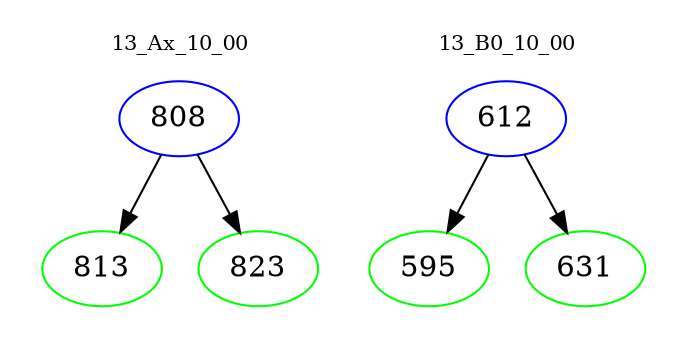 digraph{
subgraph cluster_0 {
color = white
label = "13_Ax_10_00";
fontsize=10;
T0_808 [label="808", color="blue"]
T0_808 -> T0_813 [color="black"]
T0_813 [label="813", color="green"]
T0_808 -> T0_823 [color="black"]
T0_823 [label="823", color="green"]
}
subgraph cluster_1 {
color = white
label = "13_B0_10_00";
fontsize=10;
T1_612 [label="612", color="blue"]
T1_612 -> T1_595 [color="black"]
T1_595 [label="595", color="green"]
T1_612 -> T1_631 [color="black"]
T1_631 [label="631", color="green"]
}
}
